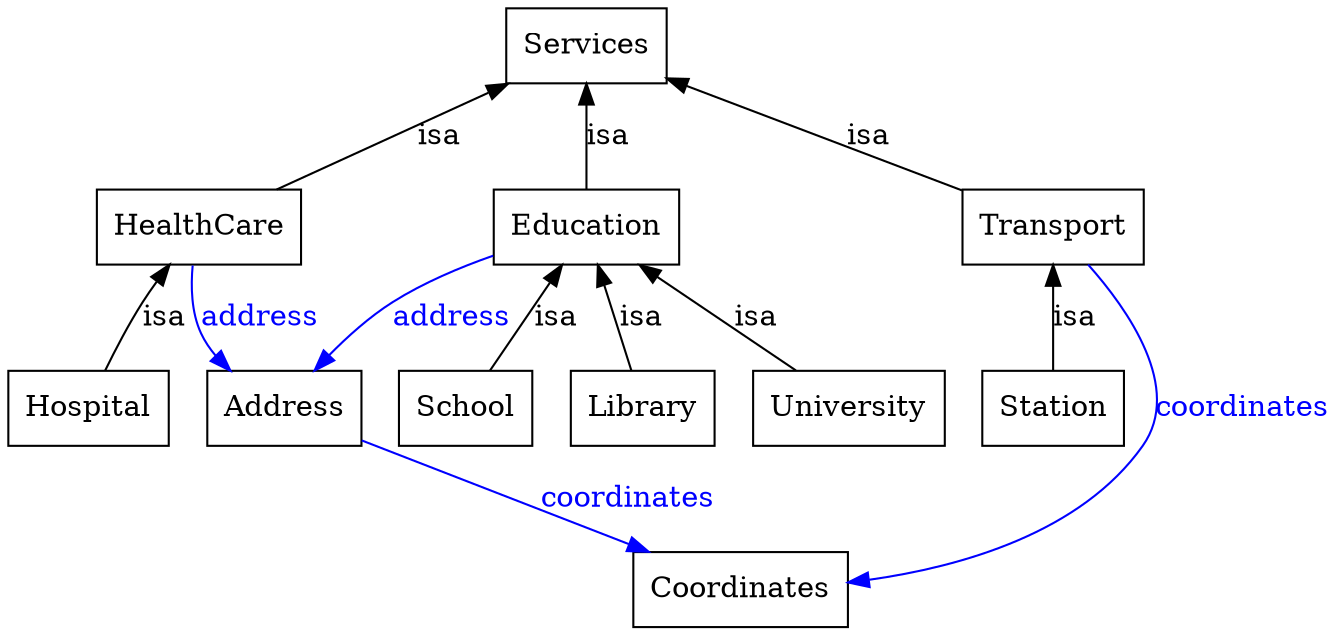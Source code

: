 digraph house {
	node [label="\N"];
	graph [bb="0,0,523,306"];
	Hospital [label=Hospital, shape=box, color="0.0,0.0,0.0", fontcolor="0.0,0.0,0.0", pos="31,108", width="0.86111", height="0.5"];
	HealthCare [label=HealthCare, shape=box, color="0.0,0.0,0.0", fontcolor="0.0,0.0,0.0", pos="81,198", width="1.0833", height="0.5"];
	School [label=School, shape=box, color="0.0,0.0,0.0", fontcolor="0.0,0.0,0.0", pos="185,108", width="0.75", height="0.5"];
	Education [label=Education, shape=box, color="0.0,0.0,0.0", fontcolor="0.0,0.0,0.0", pos="233,198", width="0.97222", height="0.5"];
	Station [label=Station, shape=box, color="0.0,0.0,0.0", fontcolor="0.0,0.0,0.0", pos="421,108", width="0.75", height="0.5"];
	Transport [label=Transport, shape=box, color="0.0,0.0,0.0", fontcolor="0.0,0.0,0.0", pos="421,198", width="0.94444", height="0.5"];
	Coordinates [label=Coordinates, shape=box, color="0.0,0.0,0.0", fontcolor="0.0,0.0,0.0", pos="371,18", width="1.1111", height="0.5"];
	Services [label=Services, shape=box, color="0.0,0.0,0.0", fontcolor="0.0,0.0,0.0", pos="233,288", width="0.86111", height="0.5"];
	Address [label=Address, shape=box, color="0.0,0.0,0.0", fontcolor="0.0,0.0,0.0", pos="110,108", width="0.83333", height="0.5"];
	Library [label=Library, shape=box, color="0.0,0.0,0.0", fontcolor="0.0,0.0,0.0", pos="258,108", width="0.77778", height="0.5"];
	University [label=University, shape=box, color="0.0,0.0,0.0", fontcolor="0.0,0.0,0.0", pos="340,108", width=1, height="0.5"];
	HealthCare -> Hospital [dir=back, label=isa, color="0.0,0.0,0.0", fontcolor="0.0,0.0,0.0", pos="s,70.191,179.76 65.073,170.93 63.346,167.93 61.626,164.9 60,162 53.345,150.12 46.095,136.62 40.509,126.09", lp="67.5,153"];
	Education -> School [dir=back, label=isa, color="0.0,0.0,0.0", fontcolor="0.0,0.0,0.0", pos="s,223.29,179.79 218.49,170.79 210.79,156.35 201.53,138.99 194.7,126.19", lp="220.5,153"];
	Transport -> Station [dir=back, label=isa, color="0.0,0.0,0.0", fontcolor="0.0,0.0,0.0", pos="s,421,179.79 421,169.55 421,155.36 421,138.62 421,126.19", lp="428.5,153"];
	Services -> HealthCare [dir=back, label=isa, color="0.0,0.0,0.0", fontcolor="0.0,0.0,0.0", pos="s,202.24,269.79 193.51,264.62 167.9,249.46 135.04,230 111.45,216.03", lp="178.5,243"];
	HealthCare -> Address [label=address, color="0.6666667,1.0,1.0", fontcolor="0.6666667,1.0,1.0", style=filled, pos="e,92.359,126.05 78.536,179.99 77.743,169.24 77.937,155.49 82,144 83.17,140.69 84.775,137.45 86.629,134.35", lp="102.5,153"];
	Services -> Education [dir=back, label=isa, color="0.0,0.0,0.0", fontcolor="0.0,0.0,0.0", pos="s,233,269.79 233,259.55 233,245.36 233,228.62 233,216.19", lp="240.5,243"];
	Education -> Address [label=address, color="0.6666667,1.0,1.0", fontcolor="0.6666667,1.0,1.0", style=filled, pos="e,123.53,126.17 197.91,184.25 185.05,178.38 170.77,170.83 159,162 148.4,154.05 138.27,143.57 130.01,133.96", lp="179.5,153"];
	Education -> Library [dir=back, label=isa, color="0.0,0.0,0.0", fontcolor="0.0,0.0,0.0", pos="s,238.06,179.79 240.79,169.96 244.75,155.69 249.46,138.74 252.95,126.19", lp="254.5,153"];
	Education -> University [dir=back, label=isa, color="0.0,0.0,0.0", fontcolor="0.0,0.0,0.0", pos="s,254.65,179.79 262.44,173.24 280.14,158.35 302.29,139.72 318.38,126.19", lp="303.5,153"];
	Services -> Transport [dir=back, label=isa, color="0.0,0.0,0.0", fontcolor="0.0,0.0,0.0", pos="s,264.04,273.14 273.18,268.77 306.96,252.6 354.72,229.73 386.72,214.41", lp="350.5,243"];
	Transport -> Coordinates [label=coordinates, color="0.6666667,1.0,1.0", fontcolor="0.6666667,1.0,1.0", style=filled, pos="e,404.77,36.203 435.27,179.93 450.68,158.08 471.22,120.44 457,90 447.81,70.318 430.3,54.117 413.46,42.101", lp="492,108"];
	Address -> Coordinates [label=coordinates, color="0.6666667,1.0,1.0", fontcolor="0.6666667,1.0,1.0", style=filled, pos="e,330.8,29.47 140.08,93.687 143.07,92.393 146.08,91.141 149,90 207.18,67.233 275.81,45.773 321.19,32.303", lp="276,63"];
}
